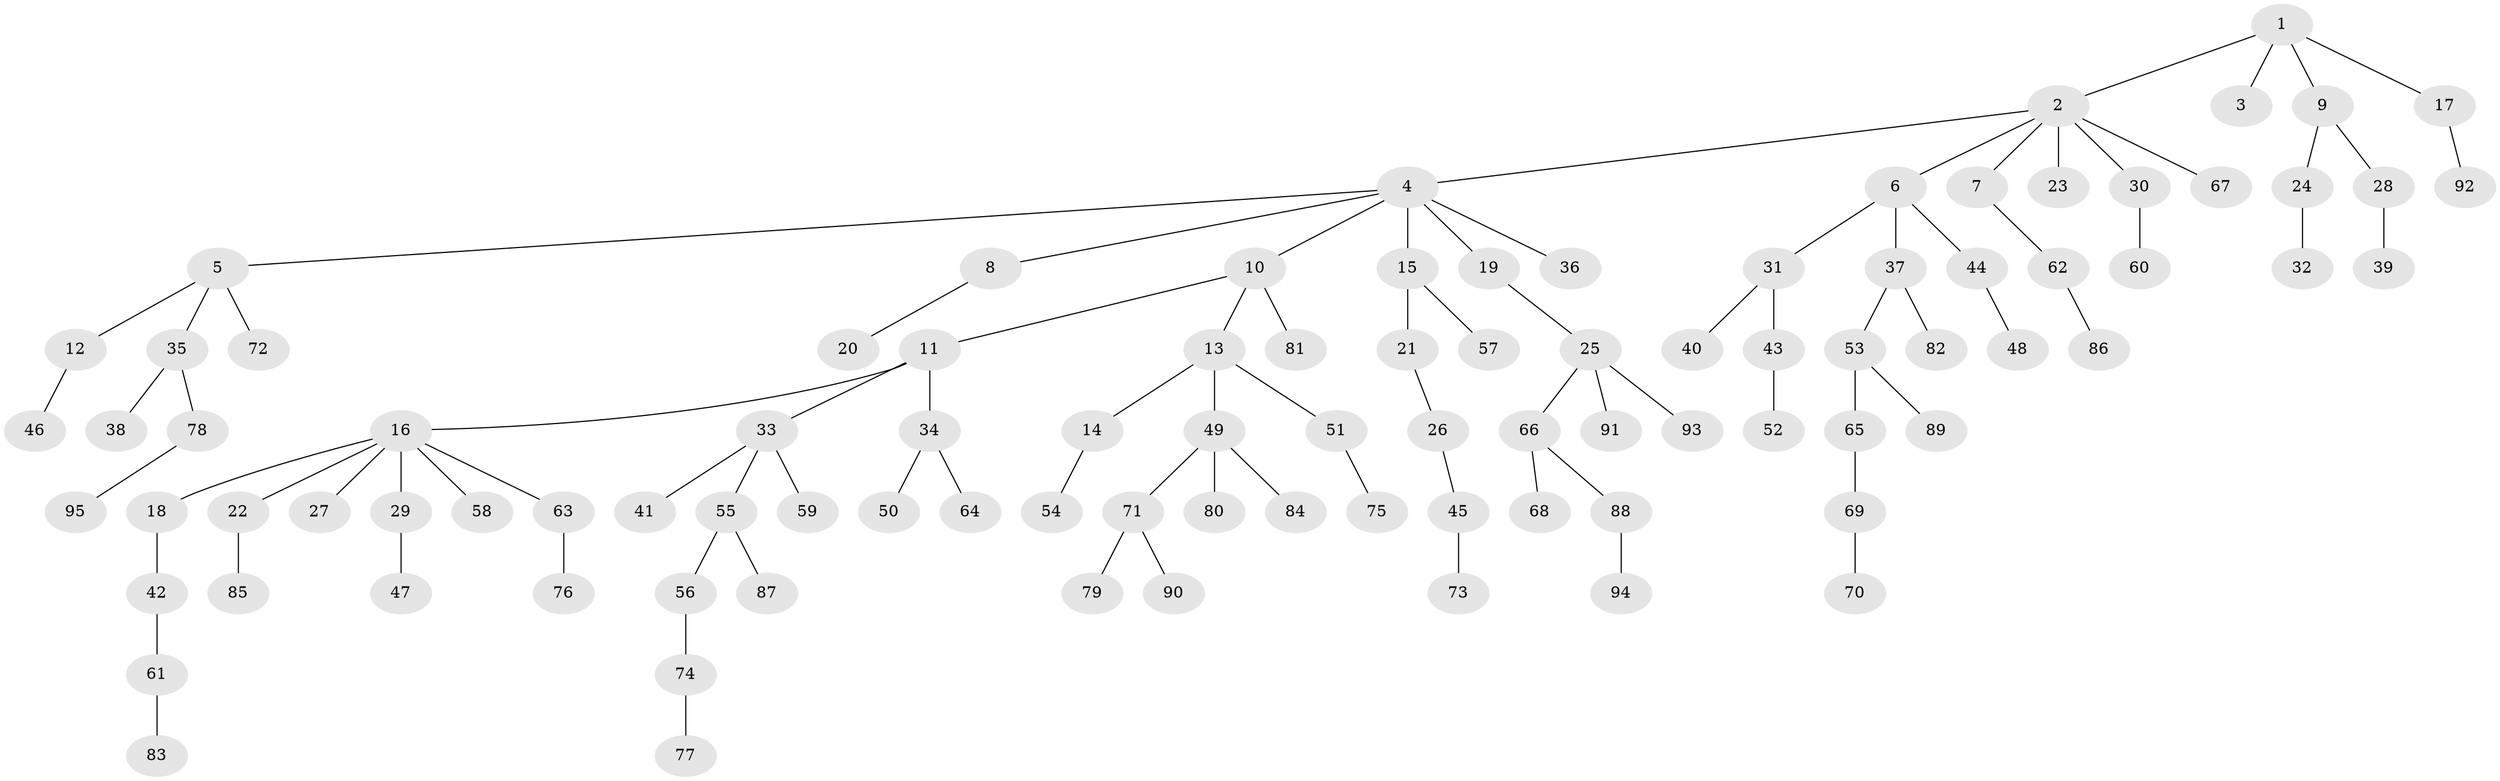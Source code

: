 // Generated by graph-tools (version 1.1) at 2025/52/03/09/25 04:52:37]
// undirected, 95 vertices, 94 edges
graph export_dot {
graph [start="1"]
  node [color=gray90,style=filled];
  1;
  2;
  3;
  4;
  5;
  6;
  7;
  8;
  9;
  10;
  11;
  12;
  13;
  14;
  15;
  16;
  17;
  18;
  19;
  20;
  21;
  22;
  23;
  24;
  25;
  26;
  27;
  28;
  29;
  30;
  31;
  32;
  33;
  34;
  35;
  36;
  37;
  38;
  39;
  40;
  41;
  42;
  43;
  44;
  45;
  46;
  47;
  48;
  49;
  50;
  51;
  52;
  53;
  54;
  55;
  56;
  57;
  58;
  59;
  60;
  61;
  62;
  63;
  64;
  65;
  66;
  67;
  68;
  69;
  70;
  71;
  72;
  73;
  74;
  75;
  76;
  77;
  78;
  79;
  80;
  81;
  82;
  83;
  84;
  85;
  86;
  87;
  88;
  89;
  90;
  91;
  92;
  93;
  94;
  95;
  1 -- 2;
  1 -- 3;
  1 -- 9;
  1 -- 17;
  2 -- 4;
  2 -- 6;
  2 -- 7;
  2 -- 23;
  2 -- 30;
  2 -- 67;
  4 -- 5;
  4 -- 8;
  4 -- 10;
  4 -- 15;
  4 -- 19;
  4 -- 36;
  5 -- 12;
  5 -- 35;
  5 -- 72;
  6 -- 31;
  6 -- 37;
  6 -- 44;
  7 -- 62;
  8 -- 20;
  9 -- 24;
  9 -- 28;
  10 -- 11;
  10 -- 13;
  10 -- 81;
  11 -- 16;
  11 -- 33;
  11 -- 34;
  12 -- 46;
  13 -- 14;
  13 -- 49;
  13 -- 51;
  14 -- 54;
  15 -- 21;
  15 -- 57;
  16 -- 18;
  16 -- 22;
  16 -- 27;
  16 -- 29;
  16 -- 58;
  16 -- 63;
  17 -- 92;
  18 -- 42;
  19 -- 25;
  21 -- 26;
  22 -- 85;
  24 -- 32;
  25 -- 66;
  25 -- 91;
  25 -- 93;
  26 -- 45;
  28 -- 39;
  29 -- 47;
  30 -- 60;
  31 -- 40;
  31 -- 43;
  33 -- 41;
  33 -- 55;
  33 -- 59;
  34 -- 50;
  34 -- 64;
  35 -- 38;
  35 -- 78;
  37 -- 53;
  37 -- 82;
  42 -- 61;
  43 -- 52;
  44 -- 48;
  45 -- 73;
  49 -- 71;
  49 -- 80;
  49 -- 84;
  51 -- 75;
  53 -- 65;
  53 -- 89;
  55 -- 56;
  55 -- 87;
  56 -- 74;
  61 -- 83;
  62 -- 86;
  63 -- 76;
  65 -- 69;
  66 -- 68;
  66 -- 88;
  69 -- 70;
  71 -- 79;
  71 -- 90;
  74 -- 77;
  78 -- 95;
  88 -- 94;
}
